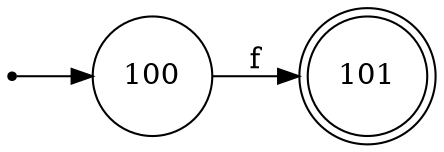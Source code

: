 digraph Automate {
  rankdir=LR;
  node [shape=circle];
  start [shape=point];
  start -> 100;
  101 [shape=doublecircle];
  100 -> 101 [label="f"];
}
